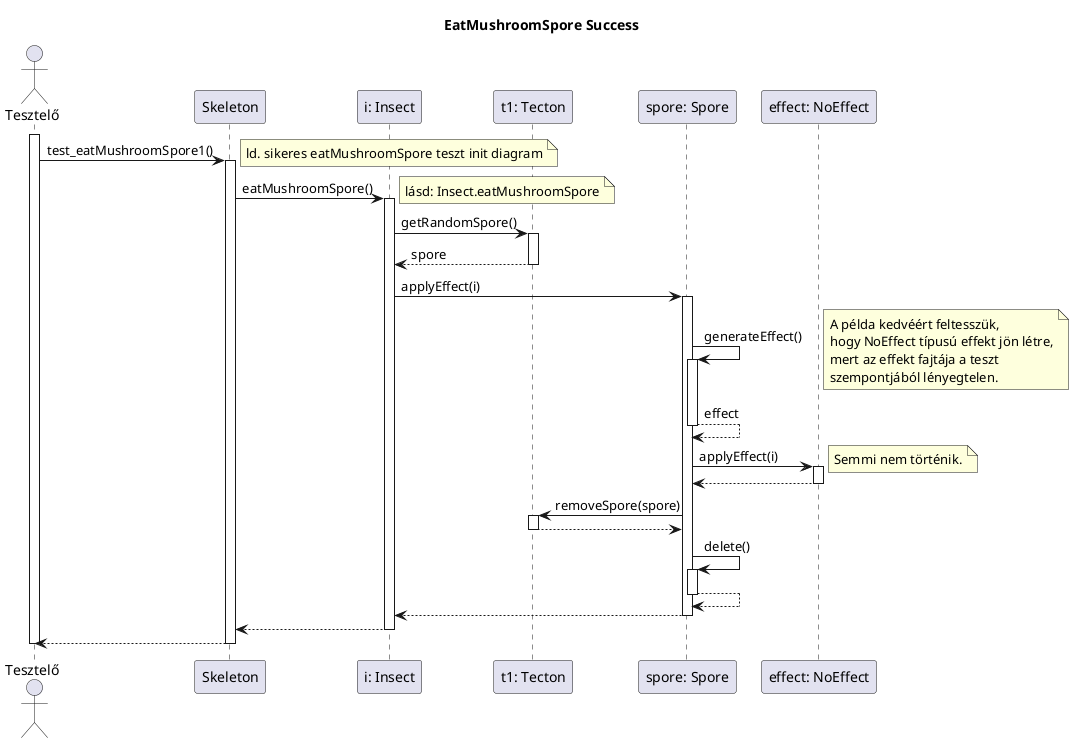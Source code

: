 @startuml test_eatMushroomSpore1

title EatMushroomSpore Success

actor "Tesztelő" as t
participant "Skeleton" as ske
participant "i: Insect" as i
participant "t1: Tecton" as t1
participant "spore: Spore" as spore
participant "effect: NoEffect" as effect

activate t

t -> ske: test_eatMushroomSpore1()
note right: ld. sikeres eatMushroomSpore teszt init diagram
activate ske

	ske -> i: eatMushroomSpore()
	activate i
	note right: lásd: Insect.eatMushroomSpore

		i -> t1: getRandomSpore()
		activate t1

		i <-- t1: spore
		deactivate t1
			
		i->spore : applyEffect(i)
		activate spore

			spore->spore : generateEffect()
			note right: A példa kedvéért feltesszük,\nhogy NoEffect típusú effekt jön létre,\nmert az effekt fajtája a teszt\nszempontjából lényegtelen.
			activate spore

			spore-->spore: effect
			deactivate spore

			spore -> effect : applyEffect(i)
			activate effect
			note right: Semmi nem történik.

			spore <-- effect
			deactivate effect

			spore -> t1: removeSpore(spore)
			activate t1

			spore <-- t1
			deactivate t1

			spore -> spore: delete()
			activate spore

			spore --> spore
			deactivate spore

		i <-- spore
		deactivate spore


	ske <-- i
	deactivate i

t <-- ske
deactivate ske

deactivate t

@enduml